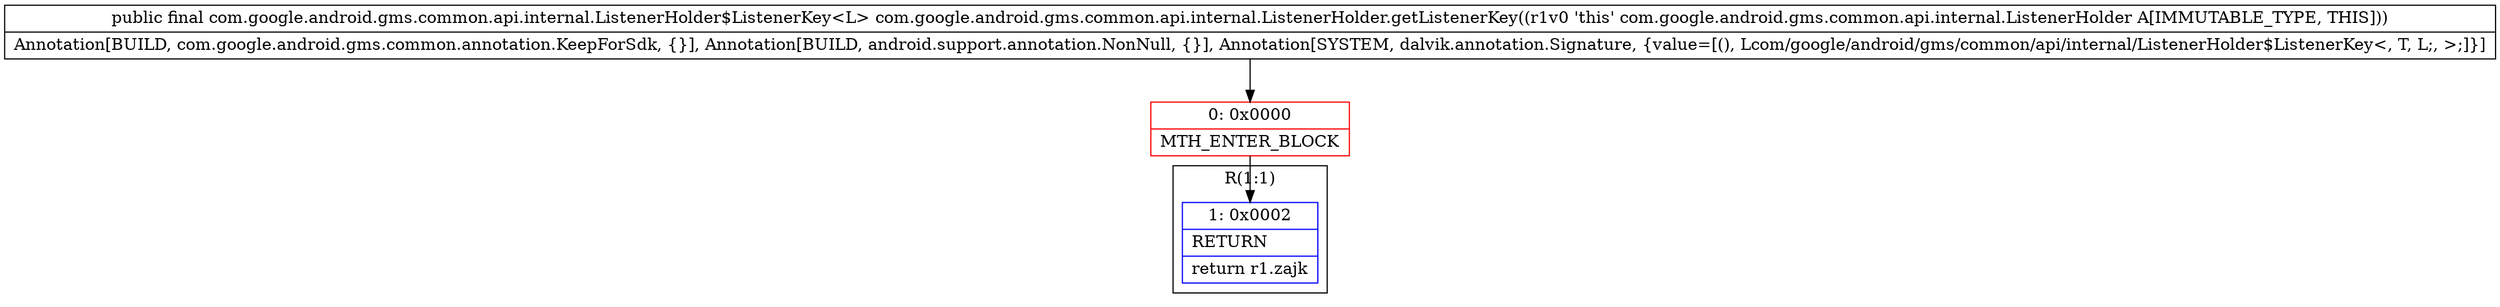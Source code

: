 digraph "CFG forcom.google.android.gms.common.api.internal.ListenerHolder.getListenerKey()Lcom\/google\/android\/gms\/common\/api\/internal\/ListenerHolder$ListenerKey;" {
subgraph cluster_Region_1685575578 {
label = "R(1:1)";
node [shape=record,color=blue];
Node_1 [shape=record,label="{1\:\ 0x0002|RETURN\l|return r1.zajk\l}"];
}
Node_0 [shape=record,color=red,label="{0\:\ 0x0000|MTH_ENTER_BLOCK\l}"];
MethodNode[shape=record,label="{public final com.google.android.gms.common.api.internal.ListenerHolder$ListenerKey\<L\> com.google.android.gms.common.api.internal.ListenerHolder.getListenerKey((r1v0 'this' com.google.android.gms.common.api.internal.ListenerHolder A[IMMUTABLE_TYPE, THIS]))  | Annotation[BUILD, com.google.android.gms.common.annotation.KeepForSdk, \{\}], Annotation[BUILD, android.support.annotation.NonNull, \{\}], Annotation[SYSTEM, dalvik.annotation.Signature, \{value=[(), Lcom\/google\/android\/gms\/common\/api\/internal\/ListenerHolder$ListenerKey\<, T, L;, \>;]\}]\l}"];
MethodNode -> Node_0;
Node_0 -> Node_1;
}

